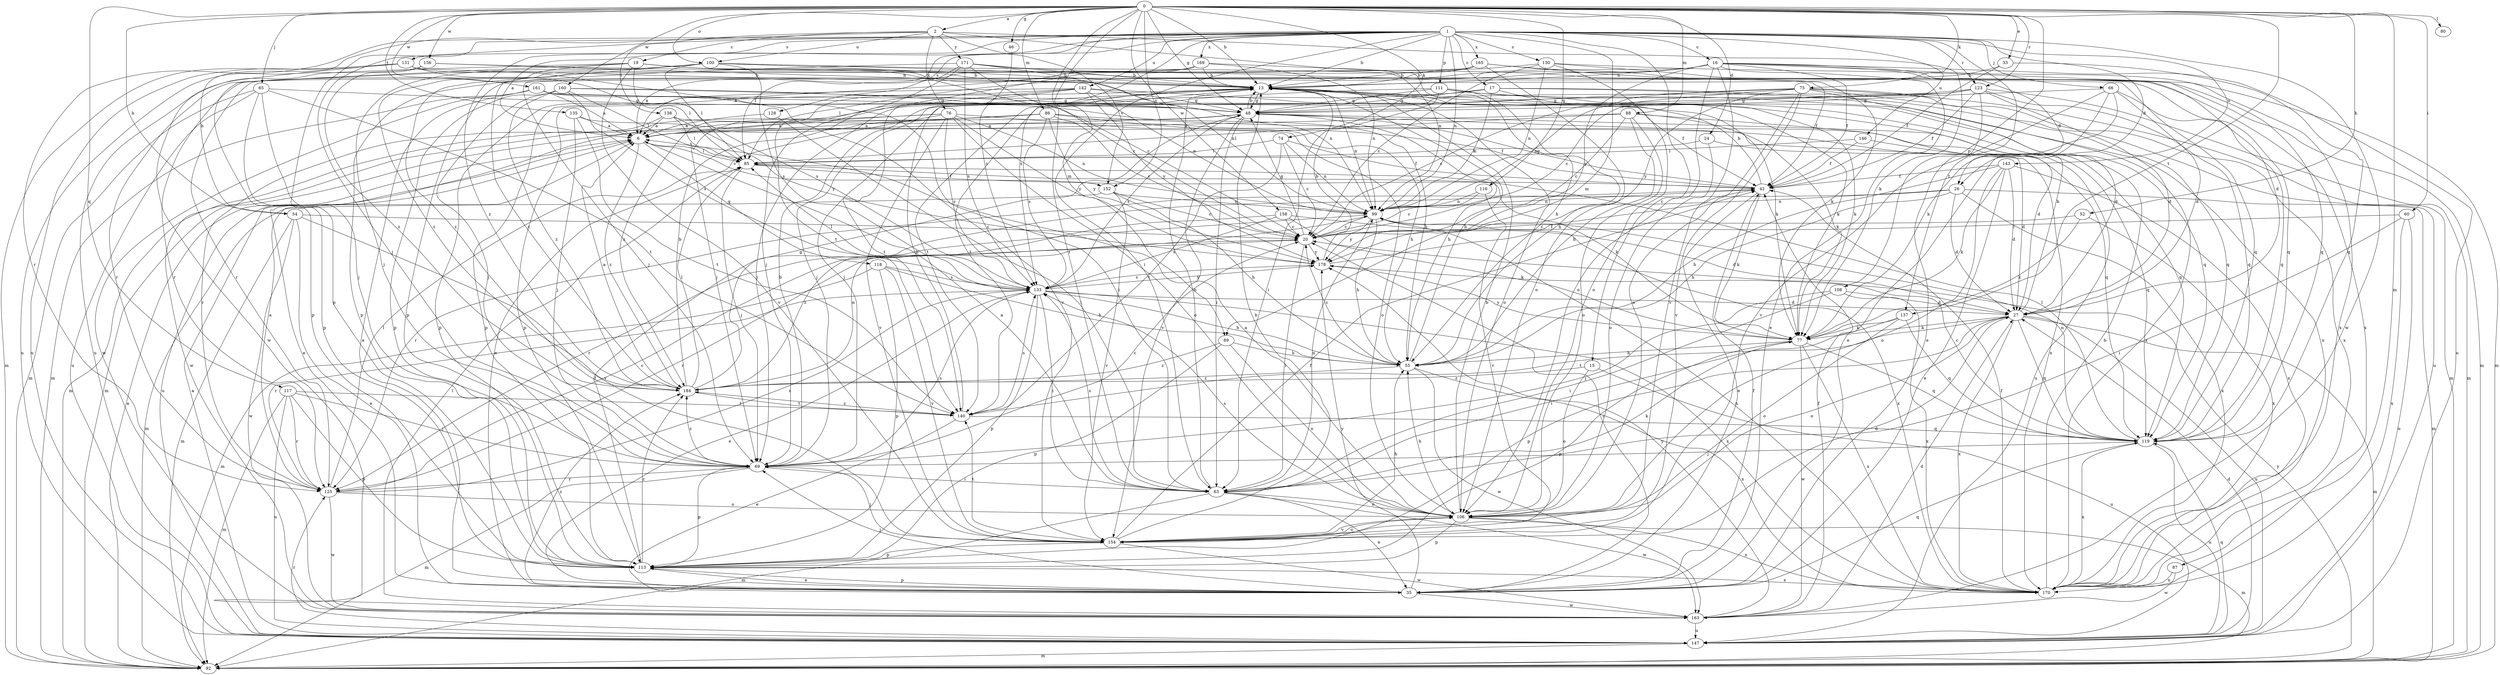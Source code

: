 strict digraph  {
0;
1;
2;
6;
13;
15;
16;
17;
19;
20;
24;
26;
27;
33;
35;
42;
46;
48;
52;
54;
55;
60;
63;
65;
66;
69;
74;
75;
76;
77;
80;
85;
86;
87;
88;
89;
92;
99;
100;
106;
108;
111;
113;
116;
117;
118;
119;
123;
125;
128;
130;
131;
133;
135;
137;
138;
140;
142;
143;
146;
147;
152;
154;
156;
158;
160;
161;
163;
165;
169;
170;
171;
178;
184;
0 -> 2  [label=a];
0 -> 13  [label=b];
0 -> 24  [label=d];
0 -> 33  [label=e];
0 -> 46  [label=g];
0 -> 48  [label=g];
0 -> 52  [label=h];
0 -> 54  [label=h];
0 -> 60  [label=i];
0 -> 63  [label=i];
0 -> 65  [label=j];
0 -> 74  [label=k];
0 -> 75  [label=k];
0 -> 80  [label=l];
0 -> 86  [label=m];
0 -> 87  [label=m];
0 -> 88  [label=m];
0 -> 89  [label=m];
0 -> 100  [label=o];
0 -> 108  [label=p];
0 -> 116  [label=q];
0 -> 117  [label=q];
0 -> 123  [label=r];
0 -> 135  [label=t];
0 -> 137  [label=t];
0 -> 152  [label=v];
0 -> 156  [label=w];
0 -> 158  [label=w];
0 -> 160  [label=w];
0 -> 161  [label=w];
1 -> 6  [label=a];
1 -> 13  [label=b];
1 -> 15  [label=c];
1 -> 16  [label=c];
1 -> 17  [label=c];
1 -> 26  [label=d];
1 -> 63  [label=i];
1 -> 66  [label=j];
1 -> 69  [label=j];
1 -> 85  [label=l];
1 -> 89  [label=m];
1 -> 99  [label=n];
1 -> 111  [label=p];
1 -> 113  [label=p];
1 -> 123  [label=r];
1 -> 125  [label=r];
1 -> 128  [label=s];
1 -> 130  [label=s];
1 -> 131  [label=s];
1 -> 133  [label=s];
1 -> 137  [label=t];
1 -> 142  [label=u];
1 -> 143  [label=u];
1 -> 146  [label=u];
1 -> 163  [label=w];
1 -> 165  [label=x];
1 -> 169  [label=x];
1 -> 184  [label=z];
2 -> 19  [label=c];
2 -> 54  [label=h];
2 -> 76  [label=k];
2 -> 77  [label=k];
2 -> 99  [label=n];
2 -> 100  [label=o];
2 -> 138  [label=t];
2 -> 152  [label=v];
2 -> 171  [label=y];
6 -> 85  [label=l];
6 -> 118  [label=q];
6 -> 147  [label=u];
6 -> 152  [label=v];
6 -> 184  [label=z];
13 -> 48  [label=g];
13 -> 69  [label=j];
13 -> 77  [label=k];
13 -> 99  [label=n];
13 -> 106  [label=o];
13 -> 113  [label=p];
15 -> 106  [label=o];
15 -> 147  [label=u];
15 -> 184  [label=z];
16 -> 13  [label=b];
16 -> 26  [label=d];
16 -> 27  [label=d];
16 -> 35  [label=e];
16 -> 42  [label=f];
16 -> 69  [label=j];
16 -> 85  [label=l];
16 -> 106  [label=o];
16 -> 113  [label=p];
16 -> 147  [label=u];
16 -> 154  [label=v];
16 -> 170  [label=x];
16 -> 178  [label=y];
17 -> 48  [label=g];
17 -> 77  [label=k];
17 -> 99  [label=n];
17 -> 113  [label=p];
17 -> 140  [label=t];
17 -> 147  [label=u];
17 -> 170  [label=x];
19 -> 13  [label=b];
19 -> 20  [label=c];
19 -> 85  [label=l];
19 -> 99  [label=n];
19 -> 113  [label=p];
19 -> 147  [label=u];
19 -> 154  [label=v];
19 -> 184  [label=z];
20 -> 48  [label=g];
20 -> 63  [label=i];
20 -> 125  [label=r];
20 -> 178  [label=y];
24 -> 27  [label=d];
24 -> 85  [label=l];
24 -> 106  [label=o];
26 -> 27  [label=d];
26 -> 55  [label=h];
26 -> 92  [label=m];
26 -> 99  [label=n];
26 -> 125  [label=r];
26 -> 170  [label=x];
27 -> 13  [label=b];
27 -> 77  [label=k];
27 -> 92  [label=m];
27 -> 106  [label=o];
27 -> 113  [label=p];
27 -> 119  [label=q];
27 -> 140  [label=t];
27 -> 147  [label=u];
27 -> 170  [label=x];
33 -> 13  [label=b];
33 -> 42  [label=f];
33 -> 119  [label=q];
35 -> 20  [label=c];
35 -> 42  [label=f];
35 -> 69  [label=j];
35 -> 113  [label=p];
35 -> 119  [label=q];
35 -> 163  [label=w];
35 -> 178  [label=y];
35 -> 184  [label=z];
42 -> 13  [label=b];
42 -> 35  [label=e];
42 -> 48  [label=g];
42 -> 77  [label=k];
42 -> 99  [label=n];
46 -> 133  [label=s];
48 -> 6  [label=a];
48 -> 13  [label=b];
48 -> 55  [label=h];
48 -> 63  [label=i];
48 -> 92  [label=m];
48 -> 119  [label=q];
48 -> 133  [label=s];
48 -> 147  [label=u];
48 -> 154  [label=v];
52 -> 20  [label=c];
52 -> 77  [label=k];
52 -> 170  [label=x];
54 -> 20  [label=c];
54 -> 35  [label=e];
54 -> 92  [label=m];
54 -> 154  [label=v];
54 -> 163  [label=w];
55 -> 13  [label=b];
55 -> 20  [label=c];
55 -> 163  [label=w];
55 -> 170  [label=x];
55 -> 184  [label=z];
60 -> 20  [label=c];
60 -> 63  [label=i];
60 -> 147  [label=u];
60 -> 170  [label=x];
63 -> 6  [label=a];
63 -> 13  [label=b];
63 -> 35  [label=e];
63 -> 77  [label=k];
63 -> 92  [label=m];
63 -> 99  [label=n];
63 -> 106  [label=o];
63 -> 133  [label=s];
63 -> 163  [label=w];
65 -> 48  [label=g];
65 -> 69  [label=j];
65 -> 92  [label=m];
65 -> 113  [label=p];
65 -> 140  [label=t];
65 -> 147  [label=u];
66 -> 27  [label=d];
66 -> 35  [label=e];
66 -> 48  [label=g];
66 -> 77  [label=k];
66 -> 119  [label=q];
66 -> 154  [label=v];
69 -> 13  [label=b];
69 -> 20  [label=c];
69 -> 63  [label=i];
69 -> 92  [label=m];
69 -> 113  [label=p];
69 -> 125  [label=r];
69 -> 133  [label=s];
69 -> 184  [label=z];
74 -> 20  [label=c];
74 -> 42  [label=f];
74 -> 85  [label=l];
74 -> 99  [label=n];
74 -> 140  [label=t];
75 -> 20  [label=c];
75 -> 27  [label=d];
75 -> 48  [label=g];
75 -> 92  [label=m];
75 -> 99  [label=n];
75 -> 106  [label=o];
75 -> 119  [label=q];
75 -> 154  [label=v];
75 -> 170  [label=x];
75 -> 178  [label=y];
76 -> 6  [label=a];
76 -> 35  [label=e];
76 -> 55  [label=h];
76 -> 99  [label=n];
76 -> 106  [label=o];
76 -> 133  [label=s];
76 -> 154  [label=v];
76 -> 163  [label=w];
76 -> 178  [label=y];
77 -> 55  [label=h];
77 -> 113  [label=p];
77 -> 119  [label=q];
77 -> 163  [label=w];
77 -> 170  [label=x];
77 -> 178  [label=y];
85 -> 42  [label=f];
85 -> 69  [label=j];
85 -> 77  [label=k];
86 -> 6  [label=a];
86 -> 20  [label=c];
86 -> 35  [label=e];
86 -> 42  [label=f];
86 -> 92  [label=m];
86 -> 119  [label=q];
86 -> 133  [label=s];
86 -> 178  [label=y];
87 -> 163  [label=w];
87 -> 170  [label=x];
88 -> 6  [label=a];
88 -> 20  [label=c];
88 -> 27  [label=d];
88 -> 55  [label=h];
88 -> 77  [label=k];
88 -> 85  [label=l];
88 -> 106  [label=o];
89 -> 55  [label=h];
89 -> 106  [label=o];
89 -> 113  [label=p];
89 -> 184  [label=z];
92 -> 6  [label=a];
92 -> 178  [label=y];
99 -> 20  [label=c];
99 -> 55  [label=h];
99 -> 125  [label=r];
99 -> 170  [label=x];
99 -> 178  [label=y];
100 -> 13  [label=b];
100 -> 42  [label=f];
100 -> 69  [label=j];
100 -> 85  [label=l];
100 -> 119  [label=q];
100 -> 125  [label=r];
100 -> 133  [label=s];
100 -> 184  [label=z];
106 -> 6  [label=a];
106 -> 13  [label=b];
106 -> 55  [label=h];
106 -> 92  [label=m];
106 -> 113  [label=p];
106 -> 133  [label=s];
106 -> 154  [label=v];
106 -> 170  [label=x];
108 -> 27  [label=d];
108 -> 63  [label=i];
108 -> 69  [label=j];
108 -> 170  [label=x];
111 -> 48  [label=g];
111 -> 55  [label=h];
111 -> 63  [label=i];
111 -> 69  [label=j];
111 -> 119  [label=q];
111 -> 170  [label=x];
113 -> 35  [label=e];
113 -> 42  [label=f];
113 -> 170  [label=x];
113 -> 184  [label=z];
116 -> 20  [label=c];
116 -> 99  [label=n];
116 -> 154  [label=v];
117 -> 69  [label=j];
117 -> 92  [label=m];
117 -> 113  [label=p];
117 -> 125  [label=r];
117 -> 140  [label=t];
117 -> 147  [label=u];
118 -> 55  [label=h];
118 -> 92  [label=m];
118 -> 113  [label=p];
118 -> 133  [label=s];
118 -> 154  [label=v];
119 -> 20  [label=c];
119 -> 69  [label=j];
119 -> 85  [label=l];
119 -> 99  [label=n];
119 -> 147  [label=u];
119 -> 170  [label=x];
123 -> 20  [label=c];
123 -> 27  [label=d];
123 -> 35  [label=e];
123 -> 42  [label=f];
123 -> 48  [label=g];
123 -> 69  [label=j];
123 -> 92  [label=m];
123 -> 119  [label=q];
123 -> 140  [label=t];
125 -> 6  [label=a];
125 -> 20  [label=c];
125 -> 85  [label=l];
125 -> 106  [label=o];
125 -> 133  [label=s];
125 -> 163  [label=w];
128 -> 6  [label=a];
128 -> 63  [label=i];
130 -> 13  [label=b];
130 -> 20  [label=c];
130 -> 92  [label=m];
130 -> 99  [label=n];
130 -> 106  [label=o];
130 -> 119  [label=q];
131 -> 13  [label=b];
131 -> 92  [label=m];
131 -> 133  [label=s];
131 -> 147  [label=u];
131 -> 154  [label=v];
131 -> 163  [label=w];
133 -> 27  [label=d];
133 -> 35  [label=e];
133 -> 55  [label=h];
133 -> 63  [label=i];
133 -> 85  [label=l];
133 -> 113  [label=p];
133 -> 125  [label=r];
133 -> 170  [label=x];
133 -> 178  [label=y];
135 -> 6  [label=a];
135 -> 69  [label=j];
135 -> 106  [label=o];
135 -> 140  [label=t];
137 -> 63  [label=i];
137 -> 77  [label=k];
137 -> 106  [label=o];
137 -> 119  [label=q];
138 -> 6  [label=a];
138 -> 85  [label=l];
138 -> 125  [label=r];
138 -> 170  [label=x];
138 -> 178  [label=y];
140 -> 13  [label=b];
140 -> 35  [label=e];
140 -> 119  [label=q];
140 -> 133  [label=s];
140 -> 184  [label=z];
142 -> 48  [label=g];
142 -> 69  [label=j];
142 -> 77  [label=k];
142 -> 99  [label=n];
142 -> 113  [label=p];
142 -> 140  [label=t];
142 -> 178  [label=y];
142 -> 184  [label=z];
143 -> 27  [label=d];
143 -> 35  [label=e];
143 -> 42  [label=f];
143 -> 55  [label=h];
143 -> 77  [label=k];
143 -> 106  [label=o];
143 -> 170  [label=x];
146 -> 42  [label=f];
146 -> 85  [label=l];
146 -> 119  [label=q];
147 -> 6  [label=a];
147 -> 27  [label=d];
147 -> 92  [label=m];
147 -> 119  [label=q];
147 -> 125  [label=r];
152 -> 20  [label=c];
152 -> 55  [label=h];
152 -> 92  [label=m];
152 -> 99  [label=n];
152 -> 154  [label=v];
154 -> 13  [label=b];
154 -> 27  [label=d];
154 -> 42  [label=f];
154 -> 55  [label=h];
154 -> 69  [label=j];
154 -> 106  [label=o];
154 -> 113  [label=p];
154 -> 140  [label=t];
154 -> 163  [label=w];
156 -> 13  [label=b];
156 -> 119  [label=q];
156 -> 147  [label=u];
156 -> 184  [label=z];
158 -> 20  [label=c];
158 -> 27  [label=d];
158 -> 77  [label=k];
158 -> 133  [label=s];
158 -> 184  [label=z];
160 -> 48  [label=g];
160 -> 55  [label=h];
160 -> 69  [label=j];
160 -> 85  [label=l];
160 -> 113  [label=p];
160 -> 133  [label=s];
160 -> 184  [label=z];
161 -> 6  [label=a];
161 -> 35  [label=e];
161 -> 42  [label=f];
161 -> 48  [label=g];
161 -> 63  [label=i];
161 -> 92  [label=m];
161 -> 163  [label=w];
163 -> 27  [label=d];
163 -> 42  [label=f];
163 -> 85  [label=l];
163 -> 147  [label=u];
163 -> 178  [label=y];
165 -> 13  [label=b];
165 -> 69  [label=j];
165 -> 92  [label=m];
165 -> 106  [label=o];
165 -> 125  [label=r];
165 -> 170  [label=x];
169 -> 6  [label=a];
169 -> 13  [label=b];
169 -> 55  [label=h];
169 -> 99  [label=n];
169 -> 125  [label=r];
169 -> 184  [label=z];
170 -> 13  [label=b];
170 -> 42  [label=f];
170 -> 99  [label=n];
171 -> 6  [label=a];
171 -> 13  [label=b];
171 -> 20  [label=c];
171 -> 77  [label=k];
171 -> 99  [label=n];
171 -> 113  [label=p];
171 -> 133  [label=s];
171 -> 140  [label=t];
178 -> 13  [label=b];
178 -> 42  [label=f];
178 -> 133  [label=s];
184 -> 6  [label=a];
184 -> 13  [label=b];
184 -> 48  [label=g];
184 -> 85  [label=l];
184 -> 99  [label=n];
184 -> 140  [label=t];
}
